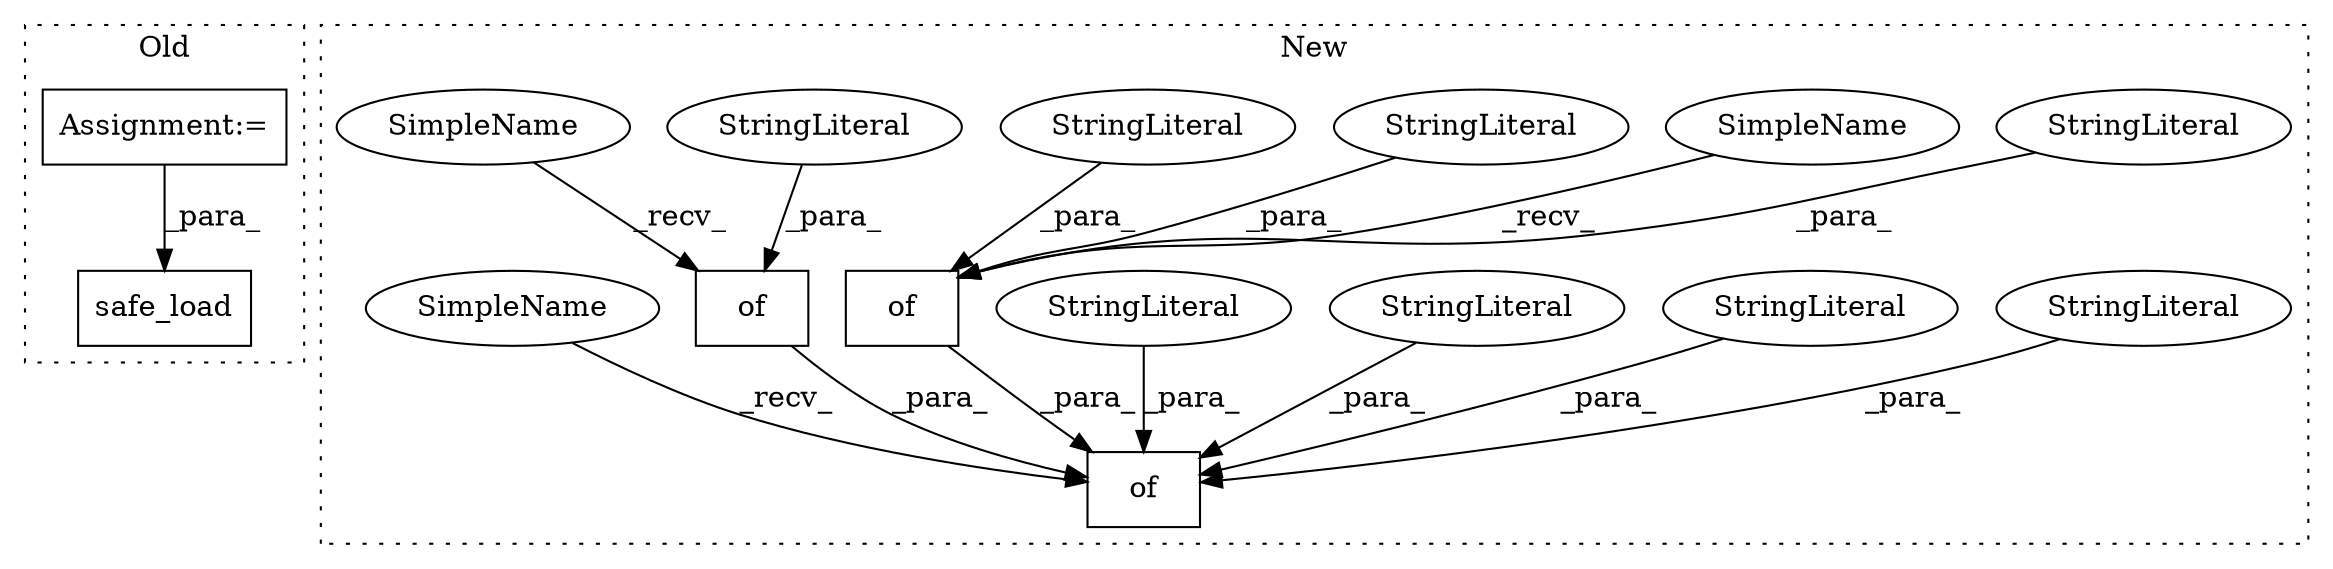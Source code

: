 digraph G {
subgraph cluster0 {
1 [label="safe_load" a="32" s="10698,10724" l="10,1" shape="box"];
4 [label="Assignment:=" a="7" s="10180" l="1" shape="box"];
label = "Old";
style="dotted";
}
subgraph cluster1 {
2 [label="of" a="32" s="10250,10281" l="3,1" shape="box"];
3 [label="StringLiteral" a="45" s="10269" l="9" shape="ellipse"];
5 [label="of" a="32" s="10298,10311" l="3,1" shape="box"];
6 [label="StringLiteral" a="45" s="10253" l="6" shape="ellipse"];
7 [label="StringLiteral" a="45" s="10301" l="8" shape="ellipse"];
8 [label="StringLiteral" a="45" s="10260" l="8" shape="ellipse"];
9 [label="of" a="32" s="10166,10312" l="3,1" shape="box"];
10 [label="StringLiteral" a="45" s="10235" l="10" shape="ellipse"];
11 [label="StringLiteral" a="45" s="10201" l="17" shape="ellipse"];
12 [label="StringLiteral" a="45" s="10283" l="10" shape="ellipse"];
13 [label="StringLiteral" a="45" s="10169" l="16" shape="ellipse"];
14 [label="SimpleName" a="42" s="10294" l="3" shape="ellipse"];
15 [label="SimpleName" a="42" s="10246" l="3" shape="ellipse"];
16 [label="SimpleName" a="42" s="10162" l="3" shape="ellipse"];
label = "New";
style="dotted";
}
2 -> 9 [label="_para_"];
3 -> 2 [label="_para_"];
4 -> 1 [label="_para_"];
5 -> 9 [label="_para_"];
6 -> 2 [label="_para_"];
7 -> 5 [label="_para_"];
8 -> 2 [label="_para_"];
10 -> 9 [label="_para_"];
11 -> 9 [label="_para_"];
12 -> 9 [label="_para_"];
13 -> 9 [label="_para_"];
14 -> 5 [label="_recv_"];
15 -> 2 [label="_recv_"];
16 -> 9 [label="_recv_"];
}